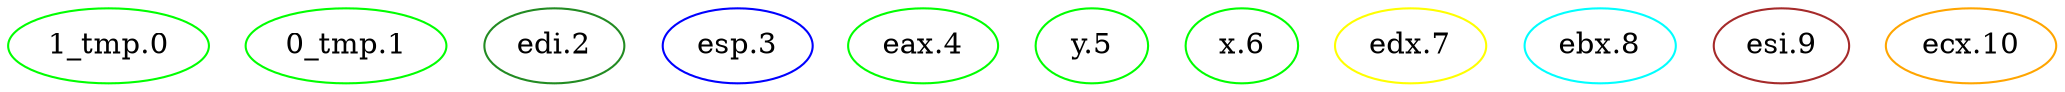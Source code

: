 graph {
"1_tmp"[color=green,label="1_tmp.0"]
"0_tmp"[color=green,label="0_tmp.1"]
"edi"[color=forestgreen,label="edi.2"]
"esp"[color=blue,label="esp.3"]
"eax"[color=green,label="eax.4"]
"y"[color=green,label="y.5"]
"x"[color=green,label="x.6"]
"edx"[color=yellow,label="edx.7"]
"ebx"[color=cyan,label="ebx.8"]
"esi"[color=brown,label="esi.9"]
"ecx"[color=orange,label="ecx.10"]


}

